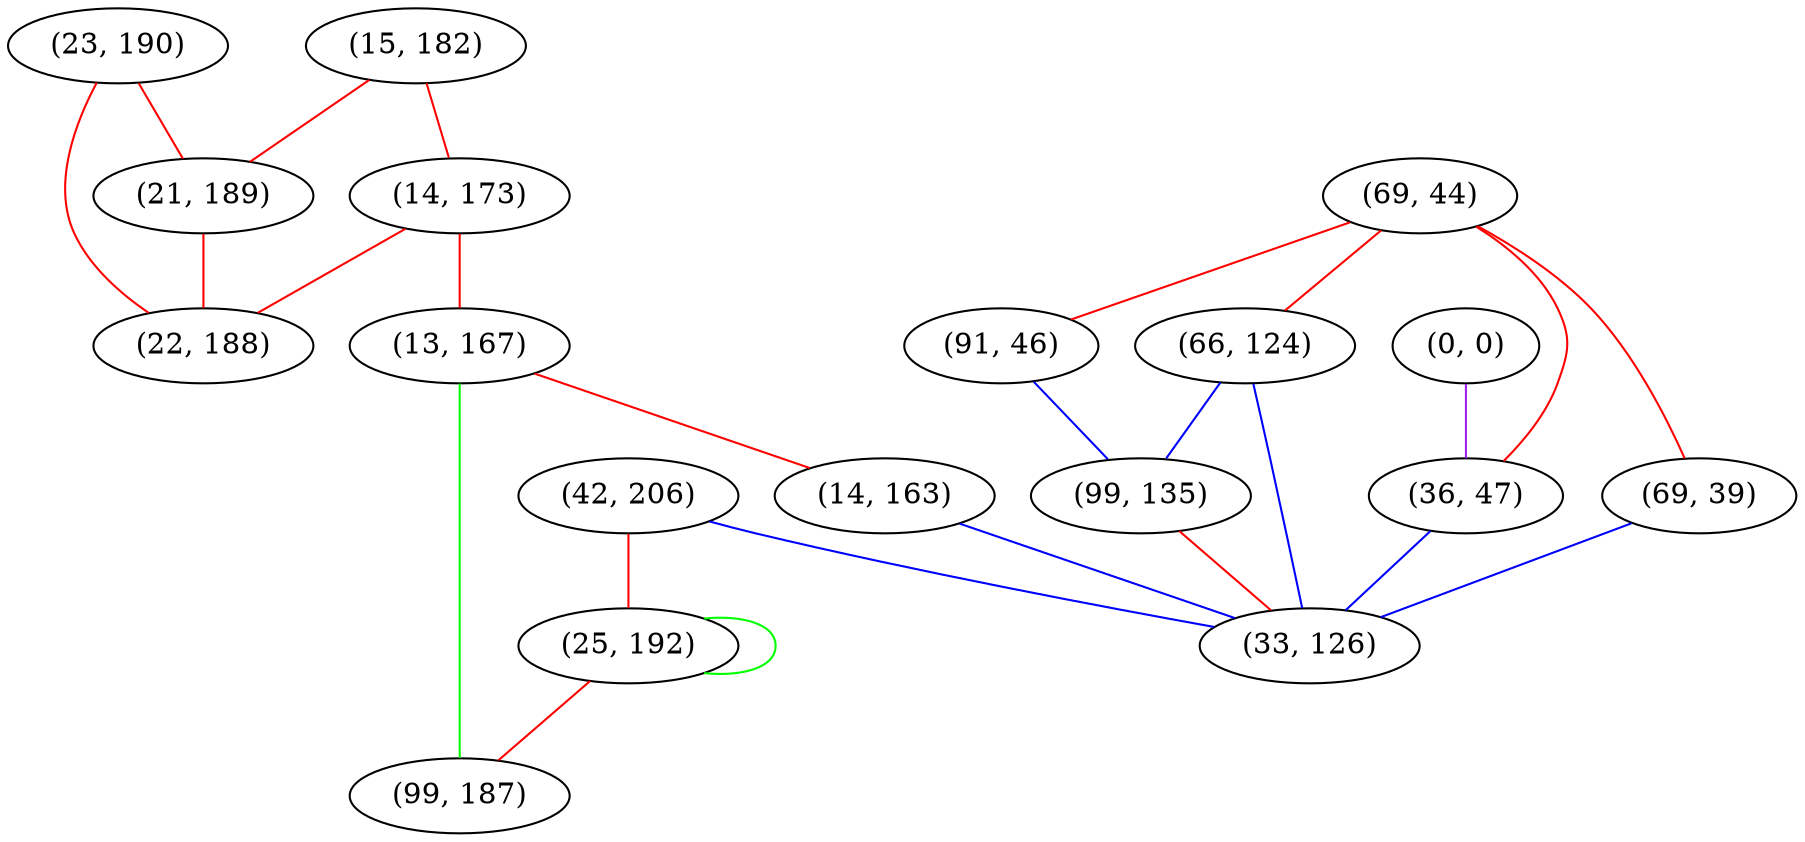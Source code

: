 graph "" {
"(23, 190)";
"(15, 182)";
"(0, 0)";
"(69, 44)";
"(66, 124)";
"(42, 206)";
"(36, 47)";
"(69, 39)";
"(91, 46)";
"(21, 189)";
"(14, 173)";
"(25, 192)";
"(13, 167)";
"(99, 135)";
"(14, 163)";
"(22, 188)";
"(33, 126)";
"(99, 187)";
"(23, 190)" -- "(22, 188)"  [color=red, key=0, weight=1];
"(23, 190)" -- "(21, 189)"  [color=red, key=0, weight=1];
"(15, 182)" -- "(21, 189)"  [color=red, key=0, weight=1];
"(15, 182)" -- "(14, 173)"  [color=red, key=0, weight=1];
"(0, 0)" -- "(36, 47)"  [color=purple, key=0, weight=4];
"(69, 44)" -- "(36, 47)"  [color=red, key=0, weight=1];
"(69, 44)" -- "(69, 39)"  [color=red, key=0, weight=1];
"(69, 44)" -- "(66, 124)"  [color=red, key=0, weight=1];
"(69, 44)" -- "(91, 46)"  [color=red, key=0, weight=1];
"(66, 124)" -- "(99, 135)"  [color=blue, key=0, weight=3];
"(66, 124)" -- "(33, 126)"  [color=blue, key=0, weight=3];
"(42, 206)" -- "(25, 192)"  [color=red, key=0, weight=1];
"(42, 206)" -- "(33, 126)"  [color=blue, key=0, weight=3];
"(36, 47)" -- "(33, 126)"  [color=blue, key=0, weight=3];
"(69, 39)" -- "(33, 126)"  [color=blue, key=0, weight=3];
"(91, 46)" -- "(99, 135)"  [color=blue, key=0, weight=3];
"(21, 189)" -- "(22, 188)"  [color=red, key=0, weight=1];
"(14, 173)" -- "(22, 188)"  [color=red, key=0, weight=1];
"(14, 173)" -- "(13, 167)"  [color=red, key=0, weight=1];
"(25, 192)" -- "(25, 192)"  [color=green, key=0, weight=2];
"(25, 192)" -- "(99, 187)"  [color=red, key=0, weight=1];
"(13, 167)" -- "(14, 163)"  [color=red, key=0, weight=1];
"(13, 167)" -- "(99, 187)"  [color=green, key=0, weight=2];
"(99, 135)" -- "(33, 126)"  [color=red, key=0, weight=1];
"(14, 163)" -- "(33, 126)"  [color=blue, key=0, weight=3];
}
